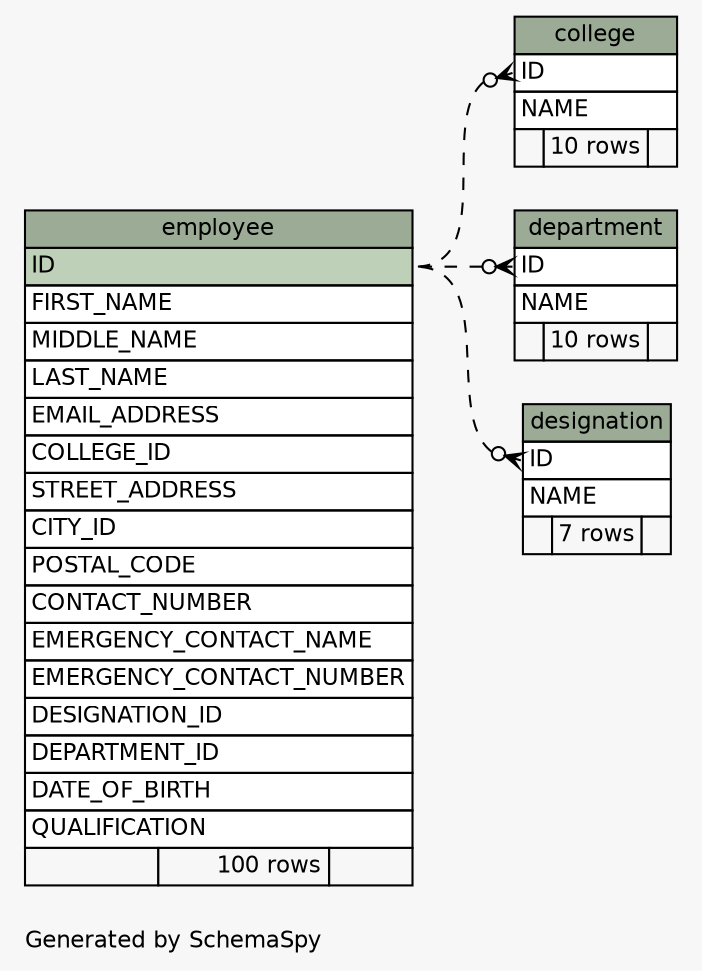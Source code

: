 // dot 2.38.0 on Windows 7 6.1
// SchemaSpy rev 590
digraph "largeImpliedRelationshipsDiagram" {
  graph [
    rankdir="RL"
    bgcolor="#f7f7f7"
    label="\nGenerated by SchemaSpy"
    labeljust="l"
    nodesep="0.18"
    ranksep="0.46"
    fontname="Helvetica"
    fontsize="11"
  ];
  node [
    fontname="Helvetica"
    fontsize="11"
    shape="plaintext"
  ];
  edge [
    arrowsize="0.8"
  ];
  "college" [
    label=<
    <TABLE BORDER="0" CELLBORDER="1" CELLSPACING="0" BGCOLOR="#ffffff">
      <TR><TD COLSPAN="3" BGCOLOR="#9bab96" ALIGN="CENTER">college</TD></TR>
      <TR><TD PORT="ID" COLSPAN="3" ALIGN="LEFT">ID</TD></TR>
      <TR><TD PORT="NAME" COLSPAN="3" ALIGN="LEFT">NAME</TD></TR>
      <TR><TD ALIGN="LEFT" BGCOLOR="#f7f7f7">  </TD><TD ALIGN="RIGHT" BGCOLOR="#f7f7f7">10 rows</TD><TD ALIGN="RIGHT" BGCOLOR="#f7f7f7">  </TD></TR>
    </TABLE>>
    URL="tables/college.html"
    tooltip="college"
  ];
  "department" [
    label=<
    <TABLE BORDER="0" CELLBORDER="1" CELLSPACING="0" BGCOLOR="#ffffff">
      <TR><TD COLSPAN="3" BGCOLOR="#9bab96" ALIGN="CENTER">department</TD></TR>
      <TR><TD PORT="ID" COLSPAN="3" ALIGN="LEFT">ID</TD></TR>
      <TR><TD PORT="NAME" COLSPAN="3" ALIGN="LEFT">NAME</TD></TR>
      <TR><TD ALIGN="LEFT" BGCOLOR="#f7f7f7">  </TD><TD ALIGN="RIGHT" BGCOLOR="#f7f7f7">10 rows</TD><TD ALIGN="RIGHT" BGCOLOR="#f7f7f7">  </TD></TR>
    </TABLE>>
    URL="tables/department.html"
    tooltip="department"
  ];
  "designation" [
    label=<
    <TABLE BORDER="0" CELLBORDER="1" CELLSPACING="0" BGCOLOR="#ffffff">
      <TR><TD COLSPAN="3" BGCOLOR="#9bab96" ALIGN="CENTER">designation</TD></TR>
      <TR><TD PORT="ID" COLSPAN="3" ALIGN="LEFT">ID</TD></TR>
      <TR><TD PORT="NAME" COLSPAN="3" ALIGN="LEFT">NAME</TD></TR>
      <TR><TD ALIGN="LEFT" BGCOLOR="#f7f7f7">  </TD><TD ALIGN="RIGHT" BGCOLOR="#f7f7f7">7 rows</TD><TD ALIGN="RIGHT" BGCOLOR="#f7f7f7">  </TD></TR>
    </TABLE>>
    URL="tables/designation.html"
    tooltip="designation"
  ];
  "employee" [
    label=<
    <TABLE BORDER="0" CELLBORDER="1" CELLSPACING="0" BGCOLOR="#ffffff">
      <TR><TD COLSPAN="3" BGCOLOR="#9bab96" ALIGN="CENTER">employee</TD></TR>
      <TR><TD PORT="ID" COLSPAN="3" BGCOLOR="#bed1b8" ALIGN="LEFT">ID</TD></TR>
      <TR><TD PORT="FIRST_NAME" COLSPAN="3" ALIGN="LEFT">FIRST_NAME</TD></TR>
      <TR><TD PORT="MIDDLE_NAME" COLSPAN="3" ALIGN="LEFT">MIDDLE_NAME</TD></TR>
      <TR><TD PORT="LAST_NAME" COLSPAN="3" ALIGN="LEFT">LAST_NAME</TD></TR>
      <TR><TD PORT="EMAIL_ADDRESS" COLSPAN="3" ALIGN="LEFT">EMAIL_ADDRESS</TD></TR>
      <TR><TD PORT="COLLEGE_ID" COLSPAN="3" ALIGN="LEFT">COLLEGE_ID</TD></TR>
      <TR><TD PORT="STREET_ADDRESS" COLSPAN="3" ALIGN="LEFT">STREET_ADDRESS</TD></TR>
      <TR><TD PORT="CITY_ID" COLSPAN="3" ALIGN="LEFT">CITY_ID</TD></TR>
      <TR><TD PORT="POSTAL_CODE" COLSPAN="3" ALIGN="LEFT">POSTAL_CODE</TD></TR>
      <TR><TD PORT="CONTACT_NUMBER" COLSPAN="3" ALIGN="LEFT">CONTACT_NUMBER</TD></TR>
      <TR><TD PORT="EMERGENCY_CONTACT_NAME" COLSPAN="3" ALIGN="LEFT">EMERGENCY_CONTACT_NAME</TD></TR>
      <TR><TD PORT="EMERGENCY_CONTACT_NUMBER" COLSPAN="3" ALIGN="LEFT">EMERGENCY_CONTACT_NUMBER</TD></TR>
      <TR><TD PORT="DESIGNATION_ID" COLSPAN="3" ALIGN="LEFT">DESIGNATION_ID</TD></TR>
      <TR><TD PORT="DEPARTMENT_ID" COLSPAN="3" ALIGN="LEFT">DEPARTMENT_ID</TD></TR>
      <TR><TD PORT="DATE_OF_BIRTH" COLSPAN="3" ALIGN="LEFT">DATE_OF_BIRTH</TD></TR>
      <TR><TD PORT="QUALIFICATION" COLSPAN="3" ALIGN="LEFT">QUALIFICATION</TD></TR>
      <TR><TD ALIGN="LEFT" BGCOLOR="#f7f7f7">  </TD><TD ALIGN="RIGHT" BGCOLOR="#f7f7f7">100 rows</TD><TD ALIGN="RIGHT" BGCOLOR="#f7f7f7">  </TD></TR>
    </TABLE>>
    URL="tables/employee.html"
    tooltip="employee"
  ];
  "college":"ID":w -> "employee":"ID":e [arrowhead=none dir=back arrowtail=crowodot style=dashed];
  "department":"ID":w -> "employee":"ID":e [arrowhead=none dir=back arrowtail=crowodot style=dashed];
  "designation":"ID":w -> "employee":"ID":e [arrowhead=none dir=back arrowtail=crowodot style=dashed];
}
